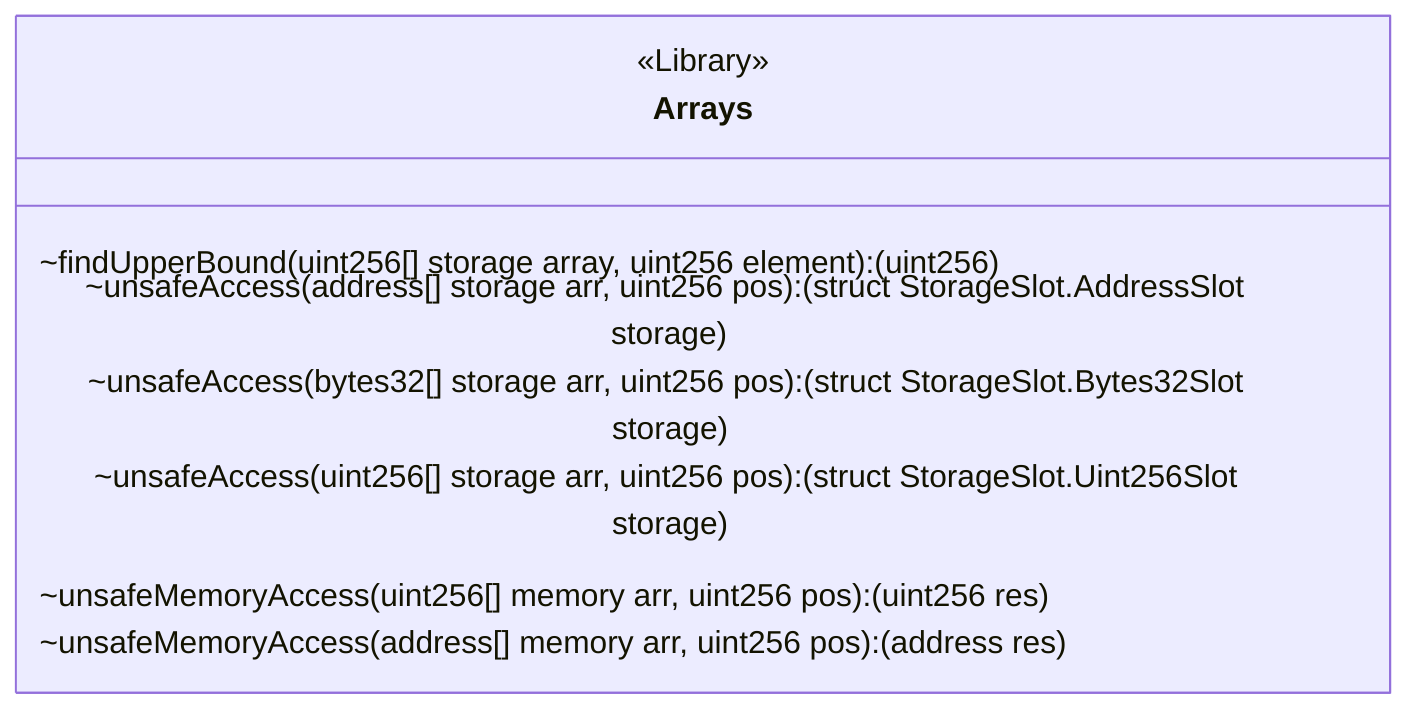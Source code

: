 classDiagram
  %% 276:4526:0
  class Arrays {
    <<Library>>
    ~findUpperBound(uint256[] storage array, uint256 element): (uint256)
    ~unsafeAccess(address[] storage arr, uint256 pos): (struct StorageSlot.AddressSlot storage)
    ~unsafeAccess(bytes32[] storage arr, uint256 pos): (struct StorageSlot.Bytes32Slot storage)
    ~unsafeAccess(uint256[] storage arr, uint256 pos): (struct StorageSlot.Uint256Slot storage)
    ~unsafeMemoryAccess(uint256[] memory arr, uint256 pos): (uint256 res)
    ~unsafeMemoryAccess(address[] memory arr, uint256 pos): (address res)
  }